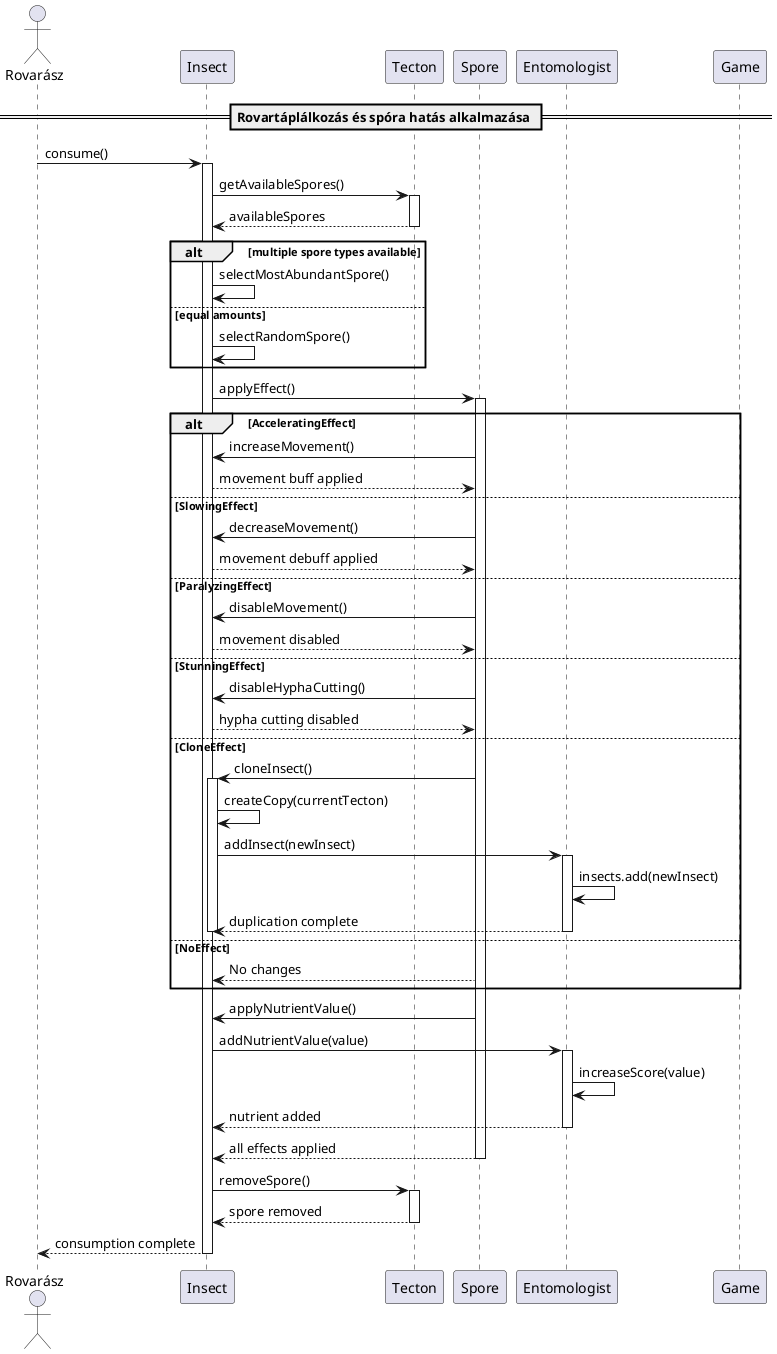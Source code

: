 @startuml

== Rovartáplálkozás és spóra hatás alkalmazása ==
actor Rovarász
participant Insect
participant Tecton
participant Spore
participant Entomologist
participant Game

Rovarász -> Insect: consume()
activate Insect

Insect -> Tecton: getAvailableSpores()
activate Tecton
Tecton --> Insect: availableSpores
deactivate Tecton

alt multiple spore types available
    Insect -> Insect: selectMostAbundantSpore()
else equal amounts
    Insect -> Insect: selectRandomSpore()
end

Insect -> Spore: applyEffect()
activate Spore

alt AcceleratingEffect
    Spore -> Insect: increaseMovement()
    Insect --> Spore: movement buff applied
else SlowingEffect
    Spore -> Insect: decreaseMovement()
    Insect --> Spore: movement debuff applied
else ParalyzingEffect
    Spore -> Insect: disableMovement()
    Insect --> Spore: movement disabled
else StunningEffect
    Spore -> Insect: disableHyphaCutting()
    Insect --> Spore: hypha cutting disabled
else CloneEffect
    Spore -> Insect: cloneInsect()
    activate Insect
    Insect -> Insect: createCopy(currentTecton)
    Insect -> Entomologist: addInsect(newInsect)
    activate Entomologist
    Entomologist -> Entomologist: insects.add(newInsect)
    Entomologist --> Insect: duplication complete
    deactivate Entomologist
    deactivate Insect
else NoEffect
    Spore --> Insect: No changes
end

Spore -> Insect: applyNutrientValue()
Insect -> Entomologist: addNutrientValue(value)
activate Entomologist
Entomologist -> Entomologist: increaseScore(value)
Entomologist --> Insect: nutrient added
deactivate Entomologist

Spore --> Insect: all effects applied
deactivate Spore

Insect -> Tecton: removeSpore()
activate Tecton
Tecton --> Insect: spore removed
deactivate Tecton

Insect --> Rovarász: consumption complete

deactivate Insect

@enduml